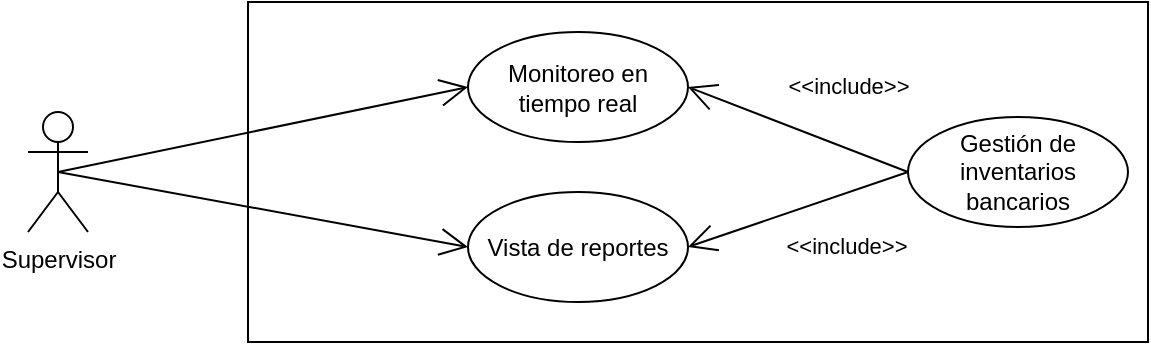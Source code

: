 <mxfile version="25.0.3">
  <diagram name="Página-1" id="LGRP8BfWBM2uZs7Yqd3Y">
    <mxGraphModel dx="1050" dy="522" grid="1" gridSize="10" guides="1" tooltips="1" connect="1" arrows="1" fold="1" page="1" pageScale="1" pageWidth="827" pageHeight="1169" math="0" shadow="0">
      <root>
        <mxCell id="0" />
        <mxCell id="1" parent="0" />
        <mxCell id="5ZGSNatJ9MMfOzqPutfi-1" value="Supervisor" style="shape=umlActor;verticalLabelPosition=bottom;verticalAlign=top;html=1;" parent="1" vertex="1">
          <mxGeometry x="50" y="150" width="30" height="60" as="geometry" />
        </mxCell>
        <mxCell id="5ZGSNatJ9MMfOzqPutfi-3" value="" style="html=1;whiteSpace=wrap;" parent="1" vertex="1">
          <mxGeometry x="160" y="95" width="450" height="170" as="geometry" />
        </mxCell>
        <mxCell id="5ZGSNatJ9MMfOzqPutfi-4" value="Monitoreo en tiempo real" style="ellipse;whiteSpace=wrap;html=1;" parent="1" vertex="1">
          <mxGeometry x="270" y="110" width="110" height="55" as="geometry" />
        </mxCell>
        <mxCell id="5ZGSNatJ9MMfOzqPutfi-5" value="" style="endArrow=open;endFill=1;endSize=12;html=1;rounded=0;exitX=0.5;exitY=0.5;exitDx=0;exitDy=0;exitPerimeter=0;entryX=0;entryY=0.5;entryDx=0;entryDy=0;" parent="1" source="5ZGSNatJ9MMfOzqPutfi-1" target="5ZGSNatJ9MMfOzqPutfi-4" edge="1">
          <mxGeometry width="160" relative="1" as="geometry">
            <mxPoint x="270" y="280" as="sourcePoint" />
            <mxPoint x="430" y="280" as="targetPoint" />
          </mxGeometry>
        </mxCell>
        <mxCell id="FYXYmjMhY-7jjn5XQobI-1" value="Vista de reportes" style="ellipse;whiteSpace=wrap;html=1;" parent="1" vertex="1">
          <mxGeometry x="270" y="190" width="110" height="55" as="geometry" />
        </mxCell>
        <mxCell id="FYXYmjMhY-7jjn5XQobI-2" value="" style="endArrow=open;endFill=1;endSize=12;html=1;rounded=0;exitX=0.5;exitY=0.5;exitDx=0;exitDy=0;exitPerimeter=0;entryX=0;entryY=0.5;entryDx=0;entryDy=0;" parent="1" source="5ZGSNatJ9MMfOzqPutfi-1" target="FYXYmjMhY-7jjn5XQobI-1" edge="1">
          <mxGeometry width="160" relative="1" as="geometry">
            <mxPoint x="75" y="190" as="sourcePoint" />
            <mxPoint x="280" y="148" as="targetPoint" />
          </mxGeometry>
        </mxCell>
        <mxCell id="WgsHYkFlC2ZOKwv7Y5AC-1" value="Gestión de inventarios bancarios" style="ellipse;whiteSpace=wrap;html=1;" vertex="1" parent="1">
          <mxGeometry x="490" y="152.5" width="110" height="55" as="geometry" />
        </mxCell>
        <mxCell id="WgsHYkFlC2ZOKwv7Y5AC-2" value="" style="endArrow=open;endFill=1;endSize=12;html=1;rounded=0;exitX=0;exitY=0.5;exitDx=0;exitDy=0;entryX=1;entryY=0.5;entryDx=0;entryDy=0;" edge="1" parent="1" source="WgsHYkFlC2ZOKwv7Y5AC-1" target="5ZGSNatJ9MMfOzqPutfi-4">
          <mxGeometry width="160" relative="1" as="geometry">
            <mxPoint x="75" y="190" as="sourcePoint" />
            <mxPoint x="280" y="148" as="targetPoint" />
          </mxGeometry>
        </mxCell>
        <mxCell id="WgsHYkFlC2ZOKwv7Y5AC-3" value="&amp;lt;&amp;lt;include&amp;gt;&amp;gt;" style="edgeLabel;html=1;align=center;verticalAlign=middle;resizable=0;points=[];" vertex="1" connectable="0" parent="WgsHYkFlC2ZOKwv7Y5AC-2">
          <mxGeometry x="-0.253" y="-1" relative="1" as="geometry">
            <mxPoint x="10" y="-26" as="offset" />
          </mxGeometry>
        </mxCell>
        <mxCell id="WgsHYkFlC2ZOKwv7Y5AC-4" value="" style="endArrow=open;endFill=1;endSize=12;html=1;rounded=0;entryX=1;entryY=0.5;entryDx=0;entryDy=0;exitX=0;exitY=0.5;exitDx=0;exitDy=0;" edge="1" parent="1" source="WgsHYkFlC2ZOKwv7Y5AC-1" target="FYXYmjMhY-7jjn5XQobI-1">
          <mxGeometry width="160" relative="1" as="geometry">
            <mxPoint x="460" y="180" as="sourcePoint" />
            <mxPoint x="390" y="148" as="targetPoint" />
          </mxGeometry>
        </mxCell>
        <mxCell id="WgsHYkFlC2ZOKwv7Y5AC-5" value="&amp;lt;&amp;lt;include&amp;gt;&amp;gt;" style="edgeLabel;html=1;align=center;verticalAlign=middle;resizable=0;points=[];" vertex="1" connectable="0" parent="WgsHYkFlC2ZOKwv7Y5AC-4">
          <mxGeometry x="-0.253" y="-1" relative="1" as="geometry">
            <mxPoint x="10" y="24" as="offset" />
          </mxGeometry>
        </mxCell>
      </root>
    </mxGraphModel>
  </diagram>
</mxfile>
